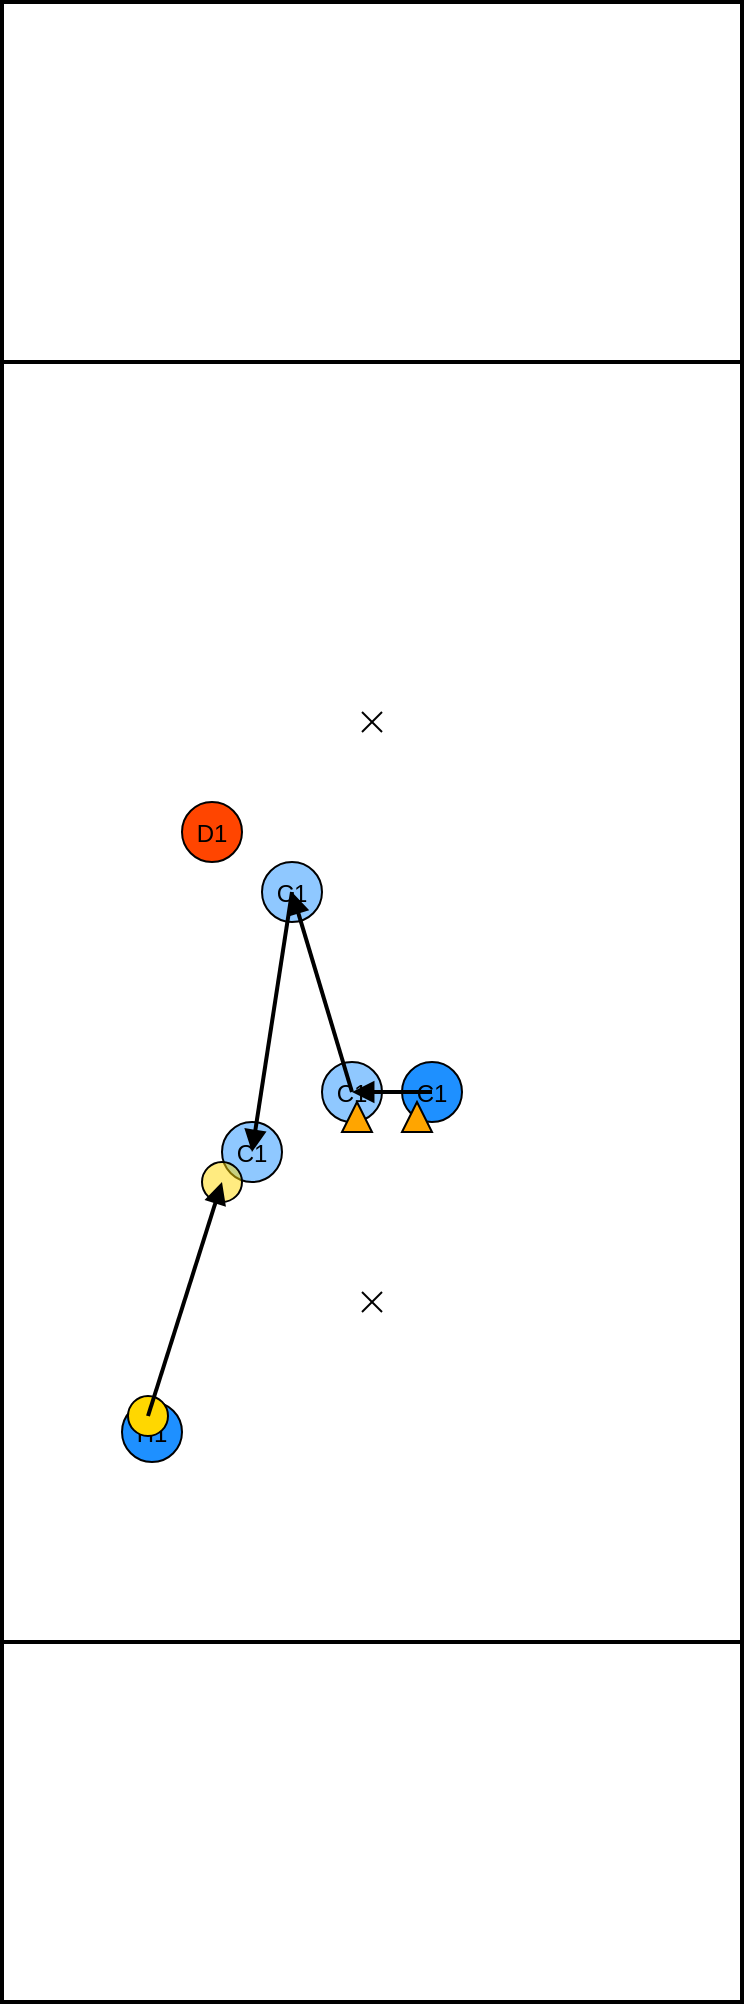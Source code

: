 <?xml version='1.0' encoding='utf-8'?>
<mxfile version="26.0.9">
  <diagram id="vA5SCK3MzeCjIm6v_6yQ" name="Page-1">
    <mxGraphModel dx="2576" dy="2346" grid="1" gridSize="5" guides="1" tooltips="1" connect="1" arrows="1" fold="1" page="1" pageScale="1" pageWidth="370" pageHeight="1000" math="0" shadow="0">
      <root>
        <mxCell id="0" />
        <mxCell id="1" parent="0" />
        <mxCell id="2" value="" style="rounded=0;fillColor=#FFFFFF;strokeColor=#000000;strokeWidth=2;" parent="1" vertex="1">
          <mxGeometry width="370" height="1000" as="geometry" />
        </mxCell>
        <mxCell id="3" value="" style="rounded=0;fillColor=#FFFFFF;strokeColor=#000000;strokeWidth=2;" parent="1" vertex="1">
          <mxGeometry width="370" height="180" as="geometry" />
        </mxCell>
        <mxCell id="4" value="" style="rounded=0;fillColor=#FFFFFF;strokeColor=#000000;strokeWidth=2;" parent="1" vertex="1">
          <mxGeometry y="820" width="370" height="180" as="geometry" />
        </mxCell>
        <mxCell id="3-AXxUu4miL8eoDXoD6v-10" value="" style="group" vertex="1" connectable="0" parent="1">
          <mxGeometry x="180" y="355" width="10" height="10" as="geometry" />
        </mxCell>
        <mxCell id="3-AXxUu4miL8eoDXoD6v-7" value="" style="endArrow=none;html=1;rounded=0;" edge="1" parent="3-AXxUu4miL8eoDXoD6v-10">
          <mxGeometry width="50" height="50" relative="1" as="geometry">
            <mxPoint as="sourcePoint" />
            <mxPoint x="10" y="10" as="targetPoint" />
          </mxGeometry>
        </mxCell>
        <mxCell id="3-AXxUu4miL8eoDXoD6v-8" value="" style="endArrow=none;html=1;rounded=0;" edge="1" parent="3-AXxUu4miL8eoDXoD6v-10">
          <mxGeometry width="50" height="50" relative="1" as="geometry">
            <mxPoint y="10" as="sourcePoint" />
            <mxPoint x="10" as="targetPoint" />
          </mxGeometry>
        </mxCell>
        <mxCell id="3-AXxUu4miL8eoDXoD6v-11" value="" style="group" vertex="1" connectable="0" parent="1">
          <mxGeometry x="180" y="645" width="10" height="10" as="geometry" />
        </mxCell>
        <mxCell id="3-AXxUu4miL8eoDXoD6v-12" value="" style="endArrow=none;html=1;rounded=0;" edge="1" parent="3-AXxUu4miL8eoDXoD6v-11">
          <mxGeometry width="50" height="50" relative="1" as="geometry">
            <mxPoint as="sourcePoint" />
            <mxPoint x="10" y="10" as="targetPoint" />
          </mxGeometry>
        </mxCell>
        <mxCell id="3-AXxUu4miL8eoDXoD6v-13" value="" style="endArrow=none;html=1;rounded=0;" edge="1" parent="3-AXxUu4miL8eoDXoD6v-11">
          <mxGeometry width="50" height="50" relative="1" as="geometry">
            <mxPoint y="10" as="sourcePoint" />
            <mxPoint x="10" as="targetPoint" />
          </mxGeometry>
        </mxCell>
      <mxCell id="10" value="H1" style="ellipse;fillColor=#1E90FF;strokeColor=#000000;fontSize=12;" vertex="1" parent="1">
    <mxGeometry x="60" y="700.0" width="30" height="30" as="geometry" />
</mxCell><mxCell id="11" value="C1" style="ellipse;fillColor=#1E90FF;strokeColor=#000000;fontSize=12;" vertex="1" parent="1">
    <mxGeometry x="200" y="530.0" width="30" height="30" as="geometry" />
</mxCell><mxCell id="11_1" value="C1" style="ellipse;fillColor=#1E90FF7F;strokeColor=#000000;fontSize=12;" vertex="1" parent="1">
    <mxGeometry x="160" y="530.0" width="30" height="30" as="geometry" />
</mxCell><mxCell id="arrow_11_1" value="" style="edgeStyle=none;endArrow=block;strokeColor=#000000;strokeWidth=2;" edge="1" parent="1">
    <mxGeometry relative="1" as="geometry">
        <mxPoint x="215" y="545.0" as="sourcePoint" />
        <mxPoint x="175" y="545.0" as="targetPoint" />
    </mxGeometry>
</mxCell><mxCell id="11_2" value="C1" style="ellipse;fillColor=#1E90FF7F;strokeColor=#000000;fontSize=12;" vertex="1" parent="1">
    <mxGeometry x="130" y="430.0" width="30" height="30" as="geometry" />
</mxCell><mxCell id="arrow_11_2" value="" style="edgeStyle=none;endArrow=block;strokeColor=#000000;strokeWidth=2;" edge="1" parent="1">
    <mxGeometry relative="1" as="geometry">
        <mxPoint x="175" y="545.0" as="sourcePoint" />
        <mxPoint x="145" y="445.0" as="targetPoint" />
    </mxGeometry>
</mxCell><mxCell id="11_3" value="C1" style="ellipse;fillColor=#1E90FF7F;strokeColor=#000000;fontSize=12;" vertex="1" parent="1">
    <mxGeometry x="110" y="560.0" width="30" height="30" as="geometry" />
</mxCell><mxCell id="arrow_11_3" value="" style="edgeStyle=none;endArrow=block;strokeColor=#000000;strokeWidth=2;" edge="1" parent="1">
    <mxGeometry relative="1" as="geometry">
        <mxPoint x="145" y="445.0" as="sourcePoint" />
        <mxPoint x="125" y="575.0" as="targetPoint" />
    </mxGeometry>
</mxCell><mxCell id="12" value="D1" style="ellipse;fillColor=#FF4500;strokeColor=#000000;fontSize=12;" vertex="1" parent="1">
    <mxGeometry x="90" y="400.0" width="30" height="30" as="geometry" />
</mxCell><mxCell id="99" value="" style="ellipse;fillColor=#FFD700;strokeColor=#000000;fontSize=12;" vertex="1" parent="1">
    <mxGeometry x="63.0" y="697.0" width="20" height="20" as="geometry" />
</mxCell><mxCell id="disc_1" value="" style="ellipse;fillColor=#FFD7007F;strokeColor=#000000;fontSize=12;" vertex="1" parent="1">
    <mxGeometry x="100" y="580.0" width="20" height="20" as="geometry" />
</mxCell><mxCell id="disc_arrow_1" value="" style="edgeStyle=none;endArrow=block;strokeColor=#000000;strokeWidth=2;" edge="1" parent="1">
    <mxGeometry relative="1" as="geometry">
        <mxPoint x="73.0" y="707.0" as="sourcePoint" />
        <mxPoint x="110" y="590.0" as="targetPoint" />
    </mxGeometry>
</mxCell><mxCell id="100" value="" style="edgeStyle=none;endArrow=none;strokeWidth=3;strokeColor=#000000;" edge="1" parent="1">
    <mxGeometry relative="1" as="geometry">
        <mxPoint x="60.0" y="700.0" as="sourcePoint" />
        <mxPoint x="60.0" y="700.0" as="targetPoint" />
    </mxGeometry>
</mxCell><mxCell id="200" value="" style="shape=triangle;direction=north;fillColor=#FFA500;strokeColor=#000000;fontSize=12;" vertex="1" parent="1">
    <mxGeometry x="200" y="550.0" width="15" height="15" as="geometry" />
</mxCell><mxCell id="201" value="" style="shape=triangle;direction=north;fillColor=#FFA500;strokeColor=#000000;fontSize=12;" vertex="1" parent="1">
    <mxGeometry x="170" y="550.0" width="15" height="15" as="geometry" />
</mxCell></root>
    </mxGraphModel>
  </diagram>
</mxfile>